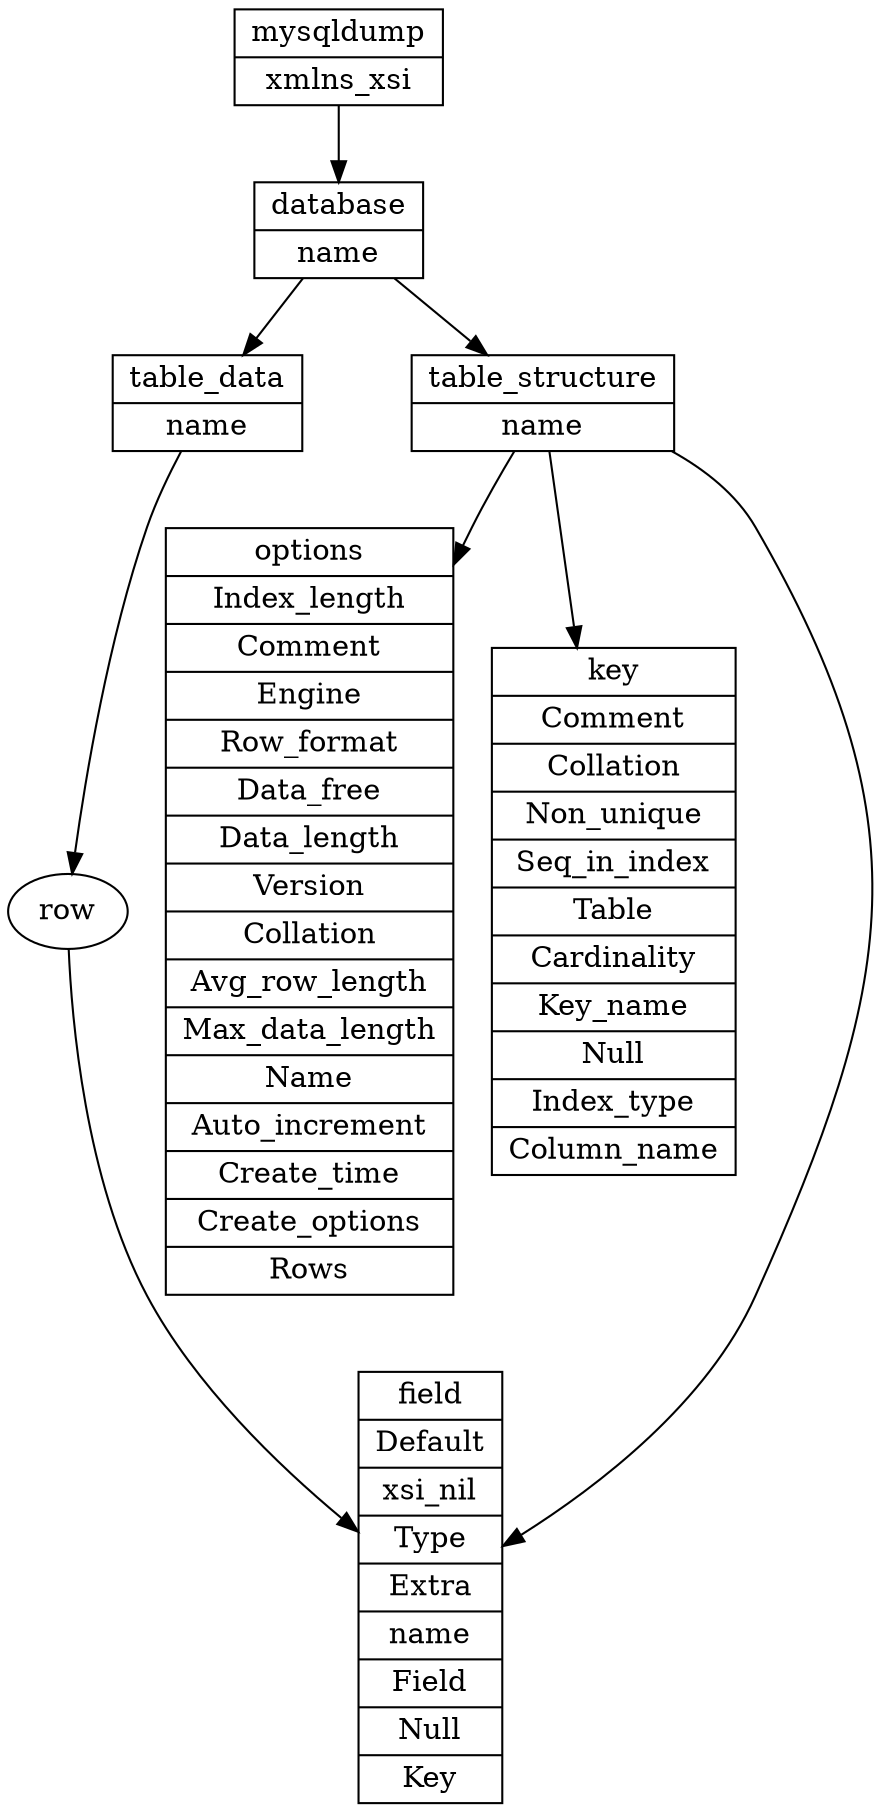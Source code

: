 digraph{
rankdir=UD; charset="utf-8";
table_data [label = "{<table_data> table_data|name}" shape = "record"];
options [label = "{<options> options|Index_length|Comment|Engine|Row_format|Data_free|Data_length|Version|Collation|Avg_row_length|Max_data_length|Name|Auto_increment|Create_time|Create_options|Rows}" shape = "record"];
database [label = "{<database> database|name}" shape = "record"];
key [label = "{<key> key|Comment|Collation|Non_unique|Seq_in_index|Table|Cardinality|Key_name|Null|Index_type|Column_name}" shape = "record"];
field [label = "{<field> field|Default|xsi_nil|Type|Extra|name|Field|Null|Key}" shape = "record"];
mysqldump [label = "{<mysqldump> mysqldump|xmlns_xsi}" shape = "record"];
table_structure [label = "{<table_structure> table_structure|name}" shape = "record"];
table_structure -> key [penwidth = "1"];
table_data -> row [penwidth = "1"];
mysqldump -> database [penwidth = "1"];
database -> table_data [penwidth = "1"];
database -> table_structure [penwidth = "1"];
table_structure -> options [penwidth = "1"];
table_structure -> field [penwidth = "1"];
row -> field [penwidth = "1"];
}
